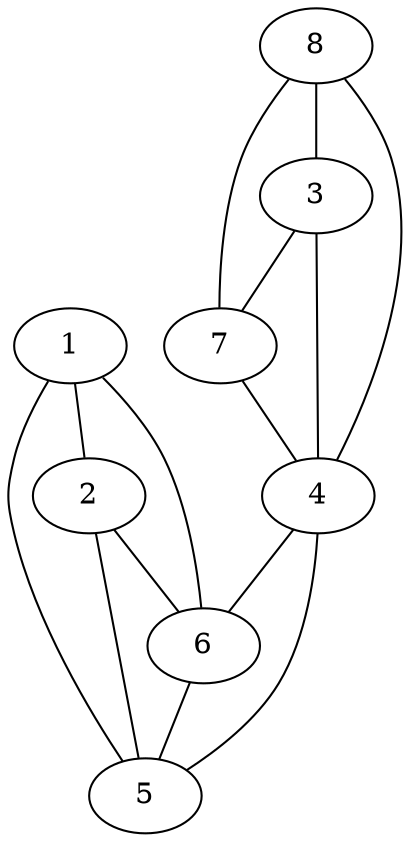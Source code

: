 graph pdb1krs {
	1	 [aaLength=6,
		sequence=RRIMGK,
		type=0];
	6	 [aaLength=5,
		sequence=DDLPE,
		type=1];
	1 -- 6	 [distance0="25.0",
		frequency=1,
		type0=2];
	2	 [aaLength=6,
		sequence=TLQDVG,
		type=0];
	1 -- 2	 [distance0="10.0",
		frequency=1,
		type0=1];
	5	 [aaLength=7,
		sequence=FKKWDLG,
		type=1];
	1 -- 5	 [distance0="36.0",
		frequency=1,
		type0=3];
	2 -- 6	 [distance0="15.0",
		distance1="0.0",
		frequency=2,
		type0=2,
		type1=4];
	2 -- 5	 [distance0="26.0",
		frequency=1,
		type0=3];
	3	 [aaLength=4,
		sequence=TELR,
		type=0];
	4	 [aaLength=7,
		sequence=LGAKGKL,
		type=1];
	3 -- 4	 [distance0="19.0",
		frequency=1,
		type0=2];
	7	 [aaLength=8,
		sequence=vanDerWaals,
		type=1];
	3 -- 7	 [distance0="10.0",
		distance1="0.0",
		frequency=2,
		type0=1,
		type1=4];
	4 -- 6	 [distance0="20.0",
		frequency=1,
		type0=3];
	4 -- 5	 [distance0="9.0",
		frequency=1,
		type0=1];
	6 -- 5	 [distance0="11.0",
		distance1="0.0",
		frequency=2,
		type0=1,
		type1=4];
	7 -- 4	 [distance0="29.0",
		frequency=1,
		type0=3];
	8	 [aaLength=9,
		sequence=vanDerWaals,
		type=1];
	8 -- 3	 [distance0="25.0",
		frequency=1,
		type0=2];
	8 -- 4	 [distance0="44.0",
		frequency=1,
		type0=3];
	8 -- 7	 [distance0="15.0",
		frequency=1,
		type0=1];
}

